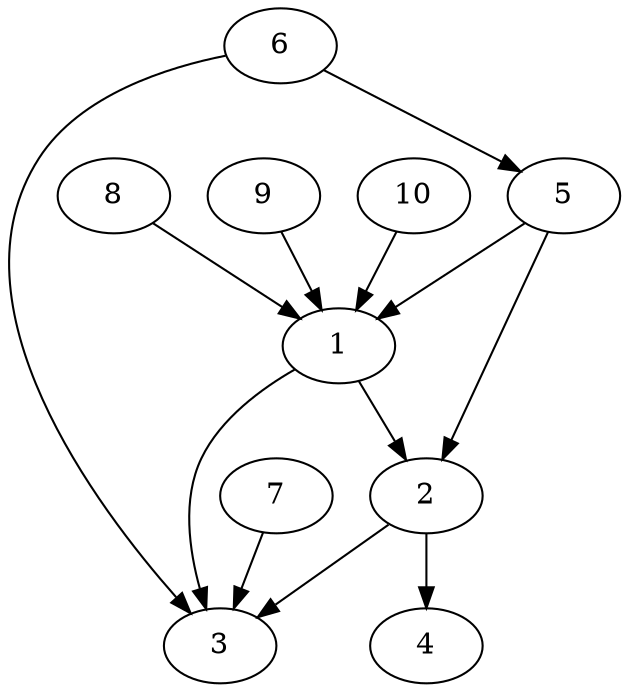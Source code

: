 strict digraph myGraph {
1 -> 2
1 -> 3
2 -> 3
2 -> 4
5 -> 1
5 -> 2
6 -> 3
6 -> 5
7 -> 3
8 -> 1
9 -> 1
10 -> 1
}